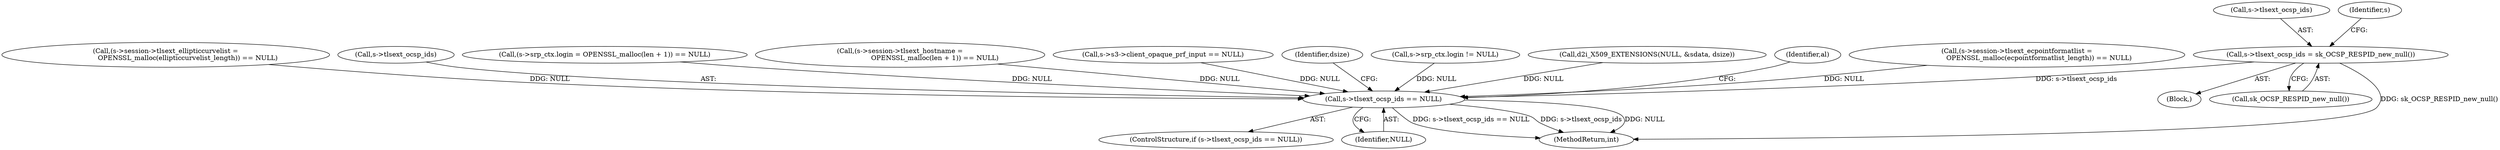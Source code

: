 digraph "0_openssl_2c0d295e26306e15a92eb23a84a1802005c1c137@pointer" {
"1001036" [label="(Call,s->tlsext_ocsp_ids = sk_OCSP_RESPID_new_null())"];
"1001042" [label="(Call,s->tlsext_ocsp_ids == NULL)"];
"1001037" [label="(Call,s->tlsext_ocsp_ids)"];
"1000717" [label="(Call,(s->session->tlsext_ellipticcurvelist =\n                     OPENSSL_malloc(ellipticcurvelist_length)) == NULL)"];
"1001043" [label="(Call,s->tlsext_ocsp_ids)"];
"1001041" [label="(ControlStructure,if (s->tlsext_ocsp_ids == NULL))"];
"1001036" [label="(Call,s->tlsext_ocsp_ids = sk_OCSP_RESPID_new_null())"];
"1000487" [label="(Call,(s->srp_ctx.login = OPENSSL_malloc(len + 1)) == NULL)"];
"1000343" [label="(Call,(s->session->tlsext_hostname =\n                                 OPENSSL_malloc(len + 1)) == NULL)"];
"1001035" [label="(Block,)"];
"1001040" [label="(Call,sk_OCSP_RESPID_new_null())"];
"1000883" [label="(Call,s->s3->client_opaque_prf_input == NULL)"];
"1001063" [label="(Identifier,dsize)"];
"1000174" [label="(Call,s->srp_ctx.login != NULL)"];
"1001133" [label="(Call,d2i_X509_EXTENSIONS(NULL, &sdata, dsize))"];
"1001042" [label="(Call,s->tlsext_ocsp_ids == NULL)"];
"1001046" [label="(Identifier,NULL)"];
"1001044" [label="(Identifier,s)"];
"1001050" [label="(Identifier,al)"];
"1000589" [label="(Call,(s->session->tlsext_ecpointformatlist =\n                     OPENSSL_malloc(ecpointformatlist_length)) == NULL)"];
"1001283" [label="(MethodReturn,int)"];
"1001036" -> "1001035"  [label="AST: "];
"1001036" -> "1001040"  [label="CFG: "];
"1001037" -> "1001036"  [label="AST: "];
"1001040" -> "1001036"  [label="AST: "];
"1001044" -> "1001036"  [label="CFG: "];
"1001036" -> "1001283"  [label="DDG: sk_OCSP_RESPID_new_null()"];
"1001036" -> "1001042"  [label="DDG: s->tlsext_ocsp_ids"];
"1001042" -> "1001041"  [label="AST: "];
"1001042" -> "1001046"  [label="CFG: "];
"1001043" -> "1001042"  [label="AST: "];
"1001046" -> "1001042"  [label="AST: "];
"1001050" -> "1001042"  [label="CFG: "];
"1001063" -> "1001042"  [label="CFG: "];
"1001042" -> "1001283"  [label="DDG: s->tlsext_ocsp_ids == NULL"];
"1001042" -> "1001283"  [label="DDG: s->tlsext_ocsp_ids"];
"1001042" -> "1001283"  [label="DDG: NULL"];
"1001133" -> "1001042"  [label="DDG: NULL"];
"1000589" -> "1001042"  [label="DDG: NULL"];
"1000487" -> "1001042"  [label="DDG: NULL"];
"1000717" -> "1001042"  [label="DDG: NULL"];
"1000343" -> "1001042"  [label="DDG: NULL"];
"1000883" -> "1001042"  [label="DDG: NULL"];
"1000174" -> "1001042"  [label="DDG: NULL"];
}
